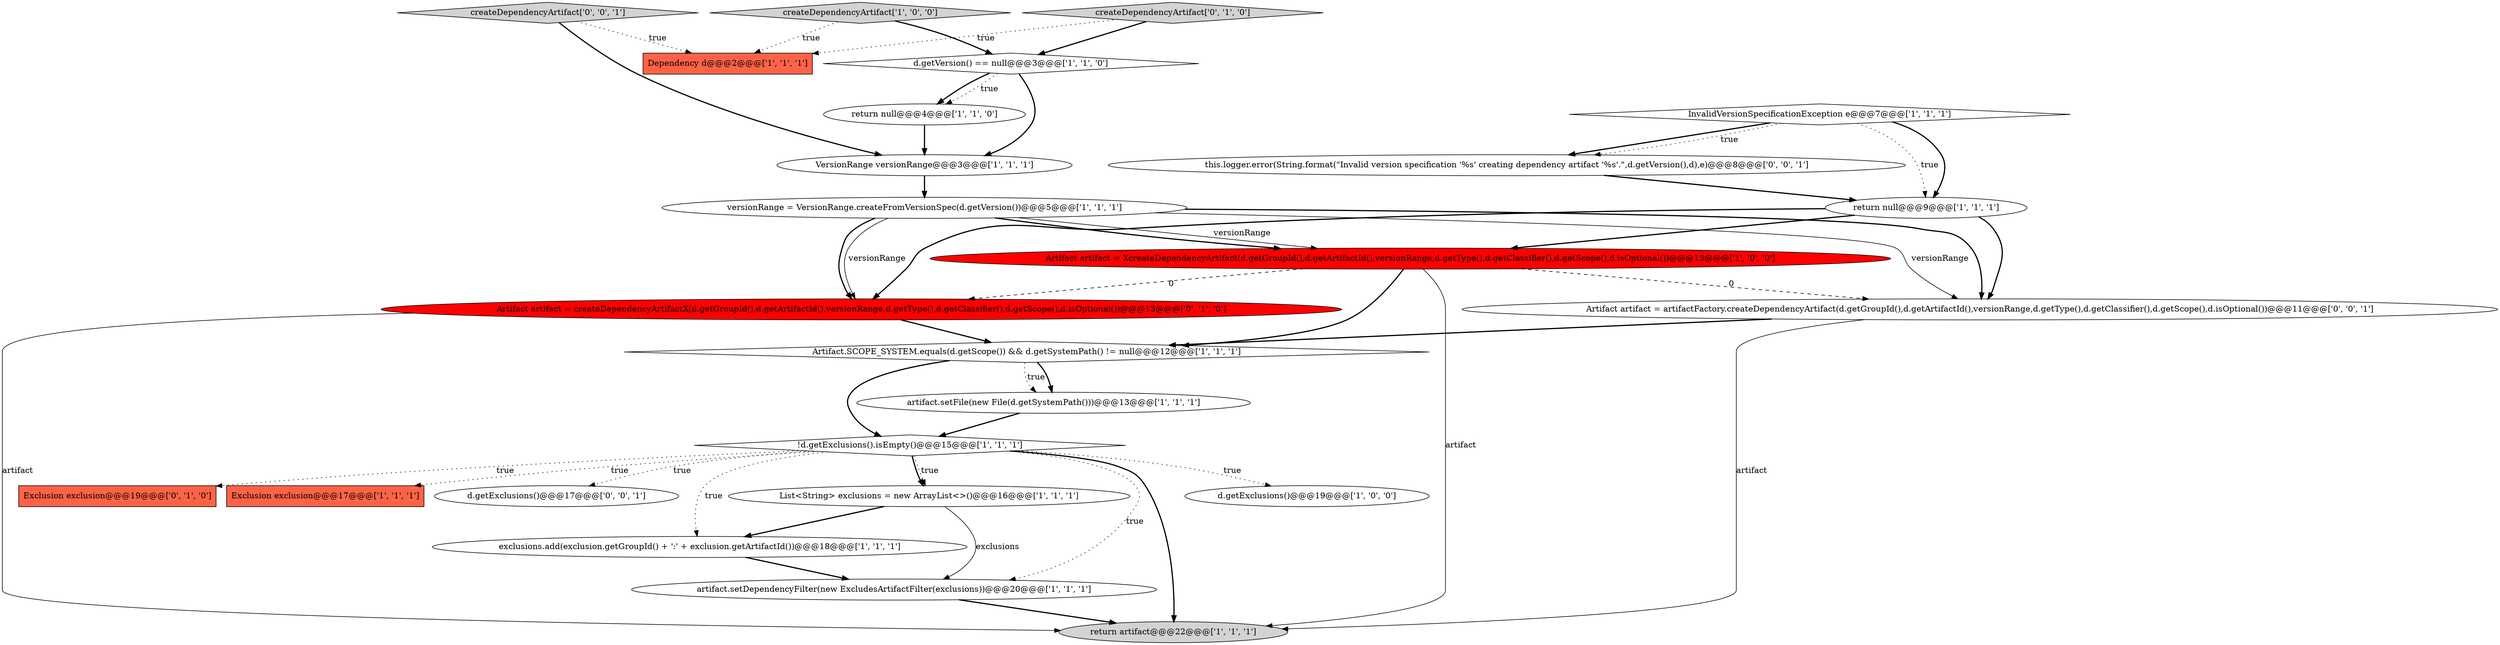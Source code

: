 digraph {
16 [style = filled, label = "VersionRange versionRange@@@3@@@['1', '1', '1']", fillcolor = white, shape = ellipse image = "AAA0AAABBB1BBB"];
1 [style = filled, label = "Dependency d@@@2@@@['1', '1', '1']", fillcolor = tomato, shape = box image = "AAA0AAABBB1BBB"];
22 [style = filled, label = "this.logger.error(String.format(\"Invalid version specification '%s' creating dependency artifact '%s'.\",d.getVersion(),d),e)@@@8@@@['0', '0', '1']", fillcolor = white, shape = ellipse image = "AAA0AAABBB3BBB"];
17 [style = filled, label = "Artifact artifact = XcreateDependencyArtifact(d.getGroupId(),d.getArtifactId(),versionRange,d.getType(),d.getClassifier(),d.getScope(),d.isOptional())@@@13@@@['1', '0', '0']", fillcolor = red, shape = ellipse image = "AAA1AAABBB1BBB"];
5 [style = filled, label = "exclusions.add(exclusion.getGroupId() + ':' + exclusion.getArtifactId())@@@18@@@['1', '1', '1']", fillcolor = white, shape = ellipse image = "AAA0AAABBB1BBB"];
4 [style = filled, label = "return null@@@4@@@['1', '1', '0']", fillcolor = white, shape = ellipse image = "AAA0AAABBB1BBB"];
0 [style = filled, label = "createDependencyArtifact['1', '0', '0']", fillcolor = lightgray, shape = diamond image = "AAA0AAABBB1BBB"];
7 [style = filled, label = "Artifact.SCOPE_SYSTEM.equals(d.getScope()) && d.getSystemPath() != null@@@12@@@['1', '1', '1']", fillcolor = white, shape = diamond image = "AAA0AAABBB1BBB"];
6 [style = filled, label = "return artifact@@@22@@@['1', '1', '1']", fillcolor = lightgray, shape = ellipse image = "AAA0AAABBB1BBB"];
9 [style = filled, label = "d.getExclusions()@@@19@@@['1', '0', '0']", fillcolor = white, shape = ellipse image = "AAA0AAABBB1BBB"];
18 [style = filled, label = "Exclusion exclusion@@@19@@@['0', '1', '0']", fillcolor = tomato, shape = box image = "AAA0AAABBB2BBB"];
15 [style = filled, label = "Exclusion exclusion@@@17@@@['1', '1', '1']", fillcolor = tomato, shape = box image = "AAA0AAABBB1BBB"];
8 [style = filled, label = "versionRange = VersionRange.createFromVersionSpec(d.getVersion())@@@5@@@['1', '1', '1']", fillcolor = white, shape = ellipse image = "AAA0AAABBB1BBB"];
2 [style = filled, label = "artifact.setFile(new File(d.getSystemPath()))@@@13@@@['1', '1', '1']", fillcolor = white, shape = ellipse image = "AAA0AAABBB1BBB"];
21 [style = filled, label = "d.getExclusions()@@@17@@@['0', '0', '1']", fillcolor = white, shape = ellipse image = "AAA0AAABBB3BBB"];
11 [style = filled, label = "List<String> exclusions = new ArrayList<>()@@@16@@@['1', '1', '1']", fillcolor = white, shape = ellipse image = "AAA0AAABBB1BBB"];
24 [style = filled, label = "createDependencyArtifact['0', '0', '1']", fillcolor = lightgray, shape = diamond image = "AAA0AAABBB3BBB"];
20 [style = filled, label = "Artifact artifact = createDependencyArtifactX(d.getGroupId(),d.getArtifactId(),versionRange,d.getType(),d.getClassifier(),d.getScope(),d.isOptional())@@@13@@@['0', '1', '0']", fillcolor = red, shape = ellipse image = "AAA1AAABBB2BBB"];
3 [style = filled, label = "return null@@@9@@@['1', '1', '1']", fillcolor = white, shape = ellipse image = "AAA0AAABBB1BBB"];
19 [style = filled, label = "createDependencyArtifact['0', '1', '0']", fillcolor = lightgray, shape = diamond image = "AAA0AAABBB2BBB"];
10 [style = filled, label = "InvalidVersionSpecificationException e@@@7@@@['1', '1', '1']", fillcolor = white, shape = diamond image = "AAA0AAABBB1BBB"];
13 [style = filled, label = "!d.getExclusions().isEmpty()@@@15@@@['1', '1', '1']", fillcolor = white, shape = diamond image = "AAA0AAABBB1BBB"];
12 [style = filled, label = "d.getVersion() == null@@@3@@@['1', '1', '0']", fillcolor = white, shape = diamond image = "AAA0AAABBB1BBB"];
23 [style = filled, label = "Artifact artifact = artifactFactory.createDependencyArtifact(d.getGroupId(),d.getArtifactId(),versionRange,d.getType(),d.getClassifier(),d.getScope(),d.isOptional())@@@11@@@['0', '0', '1']", fillcolor = white, shape = ellipse image = "AAA0AAABBB3BBB"];
14 [style = filled, label = "artifact.setDependencyFilter(new ExcludesArtifactFilter(exclusions))@@@20@@@['1', '1', '1']", fillcolor = white, shape = ellipse image = "AAA0AAABBB1BBB"];
7->13 [style = bold, label=""];
10->22 [style = bold, label=""];
7->2 [style = dotted, label="true"];
19->1 [style = dotted, label="true"];
24->1 [style = dotted, label="true"];
13->18 [style = dotted, label="true"];
8->23 [style = bold, label=""];
16->8 [style = bold, label=""];
19->12 [style = bold, label=""];
0->12 [style = bold, label=""];
20->6 [style = solid, label="artifact"];
10->3 [style = dotted, label="true"];
10->3 [style = bold, label=""];
13->5 [style = dotted, label="true"];
12->16 [style = bold, label=""];
5->14 [style = bold, label=""];
23->6 [style = solid, label="artifact"];
13->11 [style = bold, label=""];
8->20 [style = solid, label="versionRange"];
2->13 [style = bold, label=""];
17->6 [style = solid, label="artifact"];
17->7 [style = bold, label=""];
8->17 [style = bold, label=""];
22->3 [style = bold, label=""];
24->16 [style = bold, label=""];
11->5 [style = bold, label=""];
3->23 [style = bold, label=""];
3->20 [style = bold, label=""];
8->20 [style = bold, label=""];
17->20 [style = dashed, label="0"];
12->4 [style = bold, label=""];
13->21 [style = dotted, label="true"];
7->2 [style = bold, label=""];
11->14 [style = solid, label="exclusions"];
8->23 [style = solid, label="versionRange"];
10->22 [style = dotted, label="true"];
13->11 [style = dotted, label="true"];
3->17 [style = bold, label=""];
13->15 [style = dotted, label="true"];
12->4 [style = dotted, label="true"];
23->7 [style = bold, label=""];
17->23 [style = dashed, label="0"];
13->6 [style = bold, label=""];
20->7 [style = bold, label=""];
13->14 [style = dotted, label="true"];
14->6 [style = bold, label=""];
4->16 [style = bold, label=""];
8->17 [style = solid, label="versionRange"];
0->1 [style = dotted, label="true"];
13->9 [style = dotted, label="true"];
}
